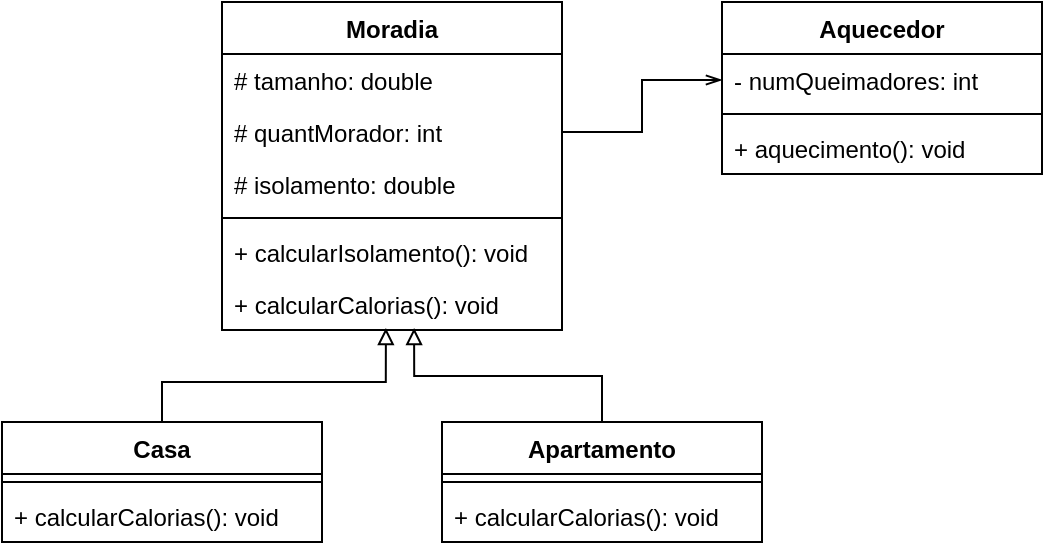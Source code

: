 <mxfile version="15.7.0" type="device"><diagram id="Z5U06l7ApcncYns1eCXi" name="Page-1"><mxGraphModel dx="786" dy="468" grid="1" gridSize="10" guides="1" tooltips="1" connect="1" arrows="1" fold="1" page="1" pageScale="1" pageWidth="827" pageHeight="1169" math="0" shadow="0"><root><mxCell id="0"/><mxCell id="1" parent="0"/><mxCell id="zASHgKMBkYlRtFrHBfbq-1" value="Aquecedor" style="swimlane;fontStyle=1;align=center;verticalAlign=top;childLayout=stackLayout;horizontal=1;startSize=26;horizontalStack=0;resizeParent=1;resizeParentMax=0;resizeLast=0;collapsible=1;marginBottom=0;" vertex="1" parent="1"><mxGeometry x="530" y="50" width="160" height="86" as="geometry"/></mxCell><mxCell id="zASHgKMBkYlRtFrHBfbq-2" value="- numQueimadores: int" style="text;strokeColor=none;fillColor=none;align=left;verticalAlign=top;spacingLeft=4;spacingRight=4;overflow=hidden;rotatable=0;points=[[0,0.5],[1,0.5]];portConstraint=eastwest;" vertex="1" parent="zASHgKMBkYlRtFrHBfbq-1"><mxGeometry y="26" width="160" height="26" as="geometry"/></mxCell><mxCell id="zASHgKMBkYlRtFrHBfbq-3" value="" style="line;strokeWidth=1;fillColor=none;align=left;verticalAlign=middle;spacingTop=-1;spacingLeft=3;spacingRight=3;rotatable=0;labelPosition=right;points=[];portConstraint=eastwest;" vertex="1" parent="zASHgKMBkYlRtFrHBfbq-1"><mxGeometry y="52" width="160" height="8" as="geometry"/></mxCell><mxCell id="zASHgKMBkYlRtFrHBfbq-4" value="+ aquecimento(): void" style="text;strokeColor=none;fillColor=none;align=left;verticalAlign=top;spacingLeft=4;spacingRight=4;overflow=hidden;rotatable=0;points=[[0,0.5],[1,0.5]];portConstraint=eastwest;" vertex="1" parent="zASHgKMBkYlRtFrHBfbq-1"><mxGeometry y="60" width="160" height="26" as="geometry"/></mxCell><mxCell id="zASHgKMBkYlRtFrHBfbq-23" style="edgeStyle=orthogonalEdgeStyle;rounded=0;orthogonalLoop=1;jettySize=auto;html=1;exitX=0.5;exitY=0;exitDx=0;exitDy=0;entryX=0.482;entryY=0.962;entryDx=0;entryDy=0;entryPerimeter=0;endArrow=block;endFill=0;" edge="1" parent="1" source="zASHgKMBkYlRtFrHBfbq-7" target="zASHgKMBkYlRtFrHBfbq-21"><mxGeometry relative="1" as="geometry"><Array as="points"><mxPoint x="250" y="240"/><mxPoint x="362" y="240"/></Array></mxGeometry></mxCell><mxCell id="zASHgKMBkYlRtFrHBfbq-7" value="Casa" style="swimlane;fontStyle=1;align=center;verticalAlign=top;childLayout=stackLayout;horizontal=1;startSize=26;horizontalStack=0;resizeParent=1;resizeParentMax=0;resizeLast=0;collapsible=1;marginBottom=0;" vertex="1" parent="1"><mxGeometry x="170" y="260" width="160" height="60" as="geometry"/></mxCell><mxCell id="zASHgKMBkYlRtFrHBfbq-9" value="" style="line;strokeWidth=1;fillColor=none;align=left;verticalAlign=middle;spacingTop=-1;spacingLeft=3;spacingRight=3;rotatable=0;labelPosition=right;points=[];portConstraint=eastwest;" vertex="1" parent="zASHgKMBkYlRtFrHBfbq-7"><mxGeometry y="26" width="160" height="8" as="geometry"/></mxCell><mxCell id="zASHgKMBkYlRtFrHBfbq-10" value="+ calcularCalorias(): void" style="text;strokeColor=none;fillColor=none;align=left;verticalAlign=top;spacingLeft=4;spacingRight=4;overflow=hidden;rotatable=0;points=[[0,0.5],[1,0.5]];portConstraint=eastwest;" vertex="1" parent="zASHgKMBkYlRtFrHBfbq-7"><mxGeometry y="34" width="160" height="26" as="geometry"/></mxCell><mxCell id="zASHgKMBkYlRtFrHBfbq-24" style="edgeStyle=orthogonalEdgeStyle;rounded=0;orthogonalLoop=1;jettySize=auto;html=1;exitX=0.5;exitY=0;exitDx=0;exitDy=0;entryX=0.565;entryY=0.962;entryDx=0;entryDy=0;entryPerimeter=0;endArrow=block;endFill=0;" edge="1" parent="1" source="zASHgKMBkYlRtFrHBfbq-11" target="zASHgKMBkYlRtFrHBfbq-21"><mxGeometry relative="1" as="geometry"/></mxCell><mxCell id="zASHgKMBkYlRtFrHBfbq-11" value="Apartamento" style="swimlane;fontStyle=1;align=center;verticalAlign=top;childLayout=stackLayout;horizontal=1;startSize=26;horizontalStack=0;resizeParent=1;resizeParentMax=0;resizeLast=0;collapsible=1;marginBottom=0;" vertex="1" parent="1"><mxGeometry x="390" y="260" width="160" height="60" as="geometry"/></mxCell><mxCell id="zASHgKMBkYlRtFrHBfbq-13" value="" style="line;strokeWidth=1;fillColor=none;align=left;verticalAlign=middle;spacingTop=-1;spacingLeft=3;spacingRight=3;rotatable=0;labelPosition=right;points=[];portConstraint=eastwest;" vertex="1" parent="zASHgKMBkYlRtFrHBfbq-11"><mxGeometry y="26" width="160" height="8" as="geometry"/></mxCell><mxCell id="zASHgKMBkYlRtFrHBfbq-14" value="+ calcularCalorias(): void" style="text;strokeColor=none;fillColor=none;align=left;verticalAlign=top;spacingLeft=4;spacingRight=4;overflow=hidden;rotatable=0;points=[[0,0.5],[1,0.5]];portConstraint=eastwest;" vertex="1" parent="zASHgKMBkYlRtFrHBfbq-11"><mxGeometry y="34" width="160" height="26" as="geometry"/></mxCell><mxCell id="zASHgKMBkYlRtFrHBfbq-15" value="Moradia" style="swimlane;fontStyle=1;align=center;verticalAlign=top;childLayout=stackLayout;horizontal=1;startSize=26;horizontalStack=0;resizeParent=1;resizeParentMax=0;resizeLast=0;collapsible=1;marginBottom=0;" vertex="1" parent="1"><mxGeometry x="280" y="50" width="170" height="164" as="geometry"/></mxCell><mxCell id="zASHgKMBkYlRtFrHBfbq-16" value="# tamanho: double" style="text;strokeColor=none;fillColor=none;align=left;verticalAlign=top;spacingLeft=4;spacingRight=4;overflow=hidden;rotatable=0;points=[[0,0.5],[1,0.5]];portConstraint=eastwest;" vertex="1" parent="zASHgKMBkYlRtFrHBfbq-15"><mxGeometry y="26" width="170" height="26" as="geometry"/></mxCell><mxCell id="zASHgKMBkYlRtFrHBfbq-19" value="# quantMorador: int" style="text;strokeColor=none;fillColor=none;align=left;verticalAlign=top;spacingLeft=4;spacingRight=4;overflow=hidden;rotatable=0;points=[[0,0.5],[1,0.5]];portConstraint=eastwest;" vertex="1" parent="zASHgKMBkYlRtFrHBfbq-15"><mxGeometry y="52" width="170" height="26" as="geometry"/></mxCell><mxCell id="zASHgKMBkYlRtFrHBfbq-20" value="# isolamento: double" style="text;strokeColor=none;fillColor=none;align=left;verticalAlign=top;spacingLeft=4;spacingRight=4;overflow=hidden;rotatable=0;points=[[0,0.5],[1,0.5]];portConstraint=eastwest;" vertex="1" parent="zASHgKMBkYlRtFrHBfbq-15"><mxGeometry y="78" width="170" height="26" as="geometry"/></mxCell><mxCell id="zASHgKMBkYlRtFrHBfbq-17" value="" style="line;strokeWidth=1;fillColor=none;align=left;verticalAlign=middle;spacingTop=-1;spacingLeft=3;spacingRight=3;rotatable=0;labelPosition=right;points=[];portConstraint=eastwest;" vertex="1" parent="zASHgKMBkYlRtFrHBfbq-15"><mxGeometry y="104" width="170" height="8" as="geometry"/></mxCell><mxCell id="zASHgKMBkYlRtFrHBfbq-18" value="+ calcularIsolamento(): void" style="text;strokeColor=none;fillColor=none;align=left;verticalAlign=top;spacingLeft=4;spacingRight=4;overflow=hidden;rotatable=0;points=[[0,0.5],[1,0.5]];portConstraint=eastwest;" vertex="1" parent="zASHgKMBkYlRtFrHBfbq-15"><mxGeometry y="112" width="170" height="26" as="geometry"/></mxCell><mxCell id="zASHgKMBkYlRtFrHBfbq-21" value="+ calcularCalorias(): void" style="text;strokeColor=none;fillColor=none;align=left;verticalAlign=top;spacingLeft=4;spacingRight=4;overflow=hidden;rotatable=0;points=[[0,0.5],[1,0.5]];portConstraint=eastwest;" vertex="1" parent="zASHgKMBkYlRtFrHBfbq-15"><mxGeometry y="138" width="170" height="26" as="geometry"/></mxCell><mxCell id="zASHgKMBkYlRtFrHBfbq-25" style="edgeStyle=orthogonalEdgeStyle;rounded=0;orthogonalLoop=1;jettySize=auto;html=1;exitX=1;exitY=0.5;exitDx=0;exitDy=0;entryX=0;entryY=0.5;entryDx=0;entryDy=0;endArrow=openThin;endFill=0;" edge="1" parent="1" source="zASHgKMBkYlRtFrHBfbq-19" target="zASHgKMBkYlRtFrHBfbq-2"><mxGeometry relative="1" as="geometry"/></mxCell></root></mxGraphModel></diagram></mxfile>